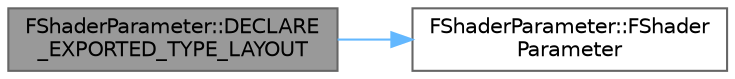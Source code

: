 digraph "FShaderParameter::DECLARE_EXPORTED_TYPE_LAYOUT"
{
 // INTERACTIVE_SVG=YES
 // LATEX_PDF_SIZE
  bgcolor="transparent";
  edge [fontname=Helvetica,fontsize=10,labelfontname=Helvetica,labelfontsize=10];
  node [fontname=Helvetica,fontsize=10,shape=box,height=0.2,width=0.4];
  rankdir="LR";
  Node1 [id="Node000001",label="FShaderParameter::DECLARE\l_EXPORTED_TYPE_LAYOUT",height=0.2,width=0.4,color="gray40", fillcolor="grey60", style="filled", fontcolor="black",tooltip=" "];
  Node1 -> Node2 [id="edge1_Node000001_Node000002",color="steelblue1",style="solid",tooltip=" "];
  Node2 [id="Node000002",label="FShaderParameter::FShader\lParameter",height=0.2,width=0.4,color="grey40", fillcolor="white", style="filled",URL="$d3/db2/classFShaderParameter.html#aeb4c04ad91760ca6bf1b06b4b803a2b3",tooltip=" "];
}
